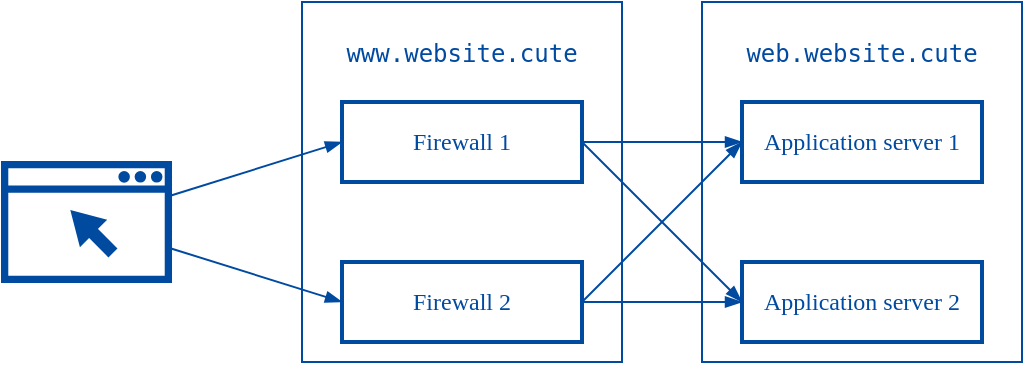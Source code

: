 <mxfile>
    <diagram id="IFcnutCuMSkecNjUkUuo" name="firewall1">
        <mxGraphModel dx="825" dy="620" grid="1" gridSize="10" guides="1" tooltips="1" connect="1" arrows="1" fold="1" page="1" pageScale="1" pageWidth="827" pageHeight="1169" math="0" shadow="0">
            <root>
                <mxCell id="0"/>
                <mxCell id="1" parent="0"/>
                <mxCell id="8" value="&lt;pre&gt;www.website.cute&lt;/pre&gt;" style="rounded=0;whiteSpace=wrap;html=1;strokeWidth=1;fillColor=none;align=center;verticalAlign=top;strokeColor=#004aa0;fontColor=#004AA0;" parent="1" vertex="1">
                    <mxGeometry x="300" y="70" width="160" height="180" as="geometry"/>
                </mxCell>
                <mxCell id="11" value="&lt;pre&gt;web.website.cute&lt;/pre&gt;" style="rounded=0;whiteSpace=wrap;html=1;strokeWidth=1;fillColor=none;align=center;verticalAlign=top;strokeColor=#004aa0;fontColor=#004AA0;glass=0;sketch=0;" parent="1" vertex="1">
                    <mxGeometry x="500" y="70" width="160" height="180" as="geometry"/>
                </mxCell>
                <mxCell id="2" value="Firewall 1" style="rounded=0;whiteSpace=wrap;html=1;strokeWidth=2;strokeColor=#004aa0;fontColor=#004AA0;fontFamily=Gill Sans;" parent="1" vertex="1">
                    <mxGeometry x="320" y="120" width="120" height="40" as="geometry"/>
                </mxCell>
                <mxCell id="3" value="Firewall 2" style="rounded=0;whiteSpace=wrap;html=1;strokeWidth=2;strokeColor=#004aa0;fontColor=#004AA0;fontFamily=Gill Sans;" parent="1" vertex="1">
                    <mxGeometry x="320" y="200" width="120" height="40" as="geometry"/>
                </mxCell>
                <mxCell id="4" value="Application server 1" style="rounded=0;whiteSpace=wrap;html=1;strokeWidth=2;strokeColor=#004AA0;fontColor=#004AA0;fontFamily=Gill Sans;" parent="1" vertex="1">
                    <mxGeometry x="520" y="120" width="120" height="40" as="geometry"/>
                </mxCell>
                <mxCell id="5" value="Application server 2" style="rounded=0;whiteSpace=wrap;html=1;strokeWidth=2;strokeColor=#004AA0;fontColor=#004AA0;fontFamily=Gill Sans;" parent="1" vertex="1">
                    <mxGeometry x="520" y="200" width="120" height="40" as="geometry"/>
                </mxCell>
                <mxCell id="7" value="" style="pointerEvents=1;shadow=0;dashed=0;html=1;aspect=fixed;labelPosition=center;verticalLabelPosition=bottom;verticalAlign=top;align=center;outlineConnect=0;shape=mxgraph.vvd.web_browser;strokeColor=#004AA0;fontColor=#004AA0;fillColor=#004AA0;" parent="1" vertex="1">
                    <mxGeometry x="150" y="150" width="84.51" height="60" as="geometry"/>
                </mxCell>
                <mxCell id="12" value="" style="endArrow=blockThin;html=1;entryX=0;entryY=0.5;entryDx=0;entryDy=0;rounded=0;endFill=1;strokeColor=#004AA0;" parent="1" source="7" target="2" edge="1">
                    <mxGeometry width="50" height="50" relative="1" as="geometry">
                        <mxPoint x="60" y="420" as="sourcePoint"/>
                        <mxPoint x="180" y="270" as="targetPoint"/>
                    </mxGeometry>
                </mxCell>
                <mxCell id="13" value="" style="endArrow=blockThin;html=1;entryX=0;entryY=0.5;entryDx=0;entryDy=0;rounded=0;endFill=1;strokeColor=#004AA0;" parent="1" source="7" target="3" edge="1">
                    <mxGeometry width="50" height="50" relative="1" as="geometry">
                        <mxPoint x="174.51" y="181.453" as="sourcePoint"/>
                        <mxPoint x="330" y="150" as="targetPoint"/>
                    </mxGeometry>
                </mxCell>
                <mxCell id="14" value="" style="endArrow=blockThin;html=1;entryX=0;entryY=0.5;entryDx=0;entryDy=0;rounded=0;endFill=1;strokeColor=#004AA0;" parent="1" source="2" target="4" edge="1">
                    <mxGeometry width="50" height="50" relative="1" as="geometry">
                        <mxPoint x="174.51" y="198.547" as="sourcePoint"/>
                        <mxPoint x="330" y="230" as="targetPoint"/>
                    </mxGeometry>
                </mxCell>
                <mxCell id="15" value="" style="endArrow=blockThin;html=1;entryX=0;entryY=0.5;entryDx=0;entryDy=0;exitX=1;exitY=0.5;exitDx=0;exitDy=0;rounded=0;endFill=1;strokeColor=#004AA0;" parent="1" source="3" target="5" edge="1">
                    <mxGeometry width="50" height="50" relative="1" as="geometry">
                        <mxPoint x="450" y="150" as="sourcePoint"/>
                        <mxPoint x="530" y="150" as="targetPoint"/>
                    </mxGeometry>
                </mxCell>
                <mxCell id="16" value="" style="endArrow=blockThin;html=1;entryX=0;entryY=0.5;entryDx=0;entryDy=0;exitX=1;exitY=0.5;exitDx=0;exitDy=0;rounded=0;endFill=1;strokeColor=#004AA0;" parent="1" source="3" target="4" edge="1">
                    <mxGeometry width="50" height="50" relative="1" as="geometry">
                        <mxPoint x="450" y="230" as="sourcePoint"/>
                        <mxPoint x="530" y="230" as="targetPoint"/>
                    </mxGeometry>
                </mxCell>
                <mxCell id="17" value="" style="endArrow=blockThin;html=1;entryX=0;entryY=0.5;entryDx=0;entryDy=0;exitX=1;exitY=0.5;exitDx=0;exitDy=0;rounded=0;endFill=1;strokeColor=#004AA0;" parent="1" source="2" target="5" edge="1">
                    <mxGeometry width="50" height="50" relative="1" as="geometry">
                        <mxPoint x="450" y="230" as="sourcePoint"/>
                        <mxPoint x="530" y="150" as="targetPoint"/>
                    </mxGeometry>
                </mxCell>
                <mxCell id="N3HOGYaTB-KsF7eIuMCR-17" style="edgeStyle=orthogonalEdgeStyle;rounded=0;orthogonalLoop=1;jettySize=auto;html=1;exitX=0.5;exitY=1;exitDx=0;exitDy=0;" edge="1" parent="1" source="11" target="11">
                    <mxGeometry relative="1" as="geometry"/>
                </mxCell>
            </root>
        </mxGraphModel>
    </diagram>
    <diagram id="IxVV-oUCipvnMBo26BJ-" name="firewall2">
        <mxGraphModel dx="701" dy="527" grid="1" gridSize="10" guides="1" tooltips="1" connect="1" arrows="1" fold="1" page="1" pageScale="1" pageWidth="827" pageHeight="1169" math="0" shadow="0">
            <root>
                <mxCell id="syzZmw7OrBITDXNh8qp6-0"/>
                <mxCell id="syzZmw7OrBITDXNh8qp6-1" parent="syzZmw7OrBITDXNh8qp6-0"/>
                <mxCell id="syzZmw7OrBITDXNh8qp6-2" value="&lt;p style=&quot;line-height: 100%&quot;&gt;&lt;/p&gt;&lt;pre style=&quot;line-height: 130%&quot;&gt;www.website.cute&lt;br/&gt;secret.website.cute&lt;/pre&gt;&lt;p&gt;&lt;/p&gt;" style="rounded=0;whiteSpace=wrap;html=1;strokeWidth=1;fillColor=none;align=center;verticalAlign=top;strokeColor=#004aa0;fontColor=#004AA0;" parent="syzZmw7OrBITDXNh8qp6-1" vertex="1">
                    <mxGeometry x="300" y="50" width="160" height="200" as="geometry"/>
                </mxCell>
                <mxCell id="syzZmw7OrBITDXNh8qp6-3" value="&lt;pre&gt;web.website.cute&lt;/pre&gt;" style="rounded=0;whiteSpace=wrap;html=1;strokeWidth=1;fillColor=none;align=center;verticalAlign=top;strokeColor=#004aa0;fontColor=#004AA0;glass=0;sketch=0;" parent="syzZmw7OrBITDXNh8qp6-1" vertex="1">
                    <mxGeometry x="500" y="50" width="160" height="200" as="geometry"/>
                </mxCell>
                <mxCell id="syzZmw7OrBITDXNh8qp6-4" value="Firewall 1" style="rounded=0;whiteSpace=wrap;html=1;strokeWidth=2;strokeColor=#004aa0;fontColor=#004AA0;fontFamily=Gill Sans;" parent="syzZmw7OrBITDXNh8qp6-1" vertex="1">
                    <mxGeometry x="320" y="120" width="120" height="40" as="geometry"/>
                </mxCell>
                <mxCell id="syzZmw7OrBITDXNh8qp6-5" value="Firewall 2" style="rounded=0;whiteSpace=wrap;html=1;strokeWidth=2;strokeColor=#004aa0;fontColor=#004AA0;fontFamily=Gill Sans;" parent="syzZmw7OrBITDXNh8qp6-1" vertex="1">
                    <mxGeometry x="320" y="200" width="120" height="40" as="geometry"/>
                </mxCell>
                <mxCell id="syzZmw7OrBITDXNh8qp6-6" value="Application server 1" style="rounded=0;whiteSpace=wrap;html=1;strokeWidth=2;strokeColor=#004AA0;fontColor=#004AA0;fontFamily=Gill Sans;" parent="syzZmw7OrBITDXNh8qp6-1" vertex="1">
                    <mxGeometry x="520" y="120" width="120" height="40" as="geometry"/>
                </mxCell>
                <mxCell id="syzZmw7OrBITDXNh8qp6-7" value="Application server 2" style="rounded=0;whiteSpace=wrap;html=1;strokeWidth=2;strokeColor=#004AA0;fontColor=#004AA0;fontFamily=Gill Sans;" parent="syzZmw7OrBITDXNh8qp6-1" vertex="1">
                    <mxGeometry x="520" y="200" width="120" height="40" as="geometry"/>
                </mxCell>
                <mxCell id="syzZmw7OrBITDXNh8qp6-8" value="" style="pointerEvents=1;shadow=0;dashed=0;html=1;aspect=fixed;labelPosition=center;verticalLabelPosition=bottom;verticalAlign=top;align=center;outlineConnect=0;shape=mxgraph.vvd.web_browser;strokeColor=#004AA0;fontColor=#004AA0;fillColor=#004AA0;" parent="syzZmw7OrBITDXNh8qp6-1" vertex="1">
                    <mxGeometry x="150" y="150" width="84.51" height="60" as="geometry"/>
                </mxCell>
                <mxCell id="syzZmw7OrBITDXNh8qp6-9" value="" style="endArrow=blockThin;html=1;entryX=0;entryY=0.5;entryDx=0;entryDy=0;rounded=0;endFill=1;strokeColor=#004AA0;" parent="syzZmw7OrBITDXNh8qp6-1" source="syzZmw7OrBITDXNh8qp6-8" target="syzZmw7OrBITDXNh8qp6-4" edge="1">
                    <mxGeometry width="50" height="50" relative="1" as="geometry">
                        <mxPoint x="60" y="420" as="sourcePoint"/>
                        <mxPoint x="180" y="270" as="targetPoint"/>
                    </mxGeometry>
                </mxCell>
                <mxCell id="syzZmw7OrBITDXNh8qp6-10" value="" style="endArrow=blockThin;html=1;entryX=0;entryY=0.5;entryDx=0;entryDy=0;rounded=0;endFill=1;strokeColor=#004AA0;" parent="syzZmw7OrBITDXNh8qp6-1" source="syzZmw7OrBITDXNh8qp6-8" target="syzZmw7OrBITDXNh8qp6-5" edge="1">
                    <mxGeometry width="50" height="50" relative="1" as="geometry">
                        <mxPoint x="174.51" y="181.453" as="sourcePoint"/>
                        <mxPoint x="330" y="150" as="targetPoint"/>
                    </mxGeometry>
                </mxCell>
                <mxCell id="syzZmw7OrBITDXNh8qp6-11" value="" style="endArrow=blockThin;html=1;entryX=0;entryY=0.5;entryDx=0;entryDy=0;rounded=0;endFill=1;strokeColor=#004AA0;" parent="syzZmw7OrBITDXNh8qp6-1" source="syzZmw7OrBITDXNh8qp6-4" target="syzZmw7OrBITDXNh8qp6-6" edge="1">
                    <mxGeometry width="50" height="50" relative="1" as="geometry">
                        <mxPoint x="174.51" y="198.547" as="sourcePoint"/>
                        <mxPoint x="330" y="230" as="targetPoint"/>
                    </mxGeometry>
                </mxCell>
                <mxCell id="syzZmw7OrBITDXNh8qp6-12" value="" style="endArrow=blockThin;html=1;entryX=0;entryY=0.5;entryDx=0;entryDy=0;exitX=1;exitY=0.5;exitDx=0;exitDy=0;rounded=0;endFill=1;strokeColor=#004AA0;" parent="syzZmw7OrBITDXNh8qp6-1" source="syzZmw7OrBITDXNh8qp6-5" target="syzZmw7OrBITDXNh8qp6-7" edge="1">
                    <mxGeometry width="50" height="50" relative="1" as="geometry">
                        <mxPoint x="450" y="150" as="sourcePoint"/>
                        <mxPoint x="530" y="150" as="targetPoint"/>
                    </mxGeometry>
                </mxCell>
                <mxCell id="syzZmw7OrBITDXNh8qp6-13" value="" style="endArrow=blockThin;html=1;entryX=0;entryY=0.5;entryDx=0;entryDy=0;exitX=1;exitY=0.5;exitDx=0;exitDy=0;rounded=0;endFill=1;strokeColor=#004AA0;" parent="syzZmw7OrBITDXNh8qp6-1" source="syzZmw7OrBITDXNh8qp6-5" target="syzZmw7OrBITDXNh8qp6-6" edge="1">
                    <mxGeometry width="50" height="50" relative="1" as="geometry">
                        <mxPoint x="450" y="230" as="sourcePoint"/>
                        <mxPoint x="530" y="230" as="targetPoint"/>
                    </mxGeometry>
                </mxCell>
                <mxCell id="syzZmw7OrBITDXNh8qp6-14" value="" style="endArrow=blockThin;html=1;entryX=0;entryY=0.5;entryDx=0;entryDy=0;exitX=1;exitY=0.5;exitDx=0;exitDy=0;rounded=0;endFill=1;strokeColor=#004AA0;" parent="syzZmw7OrBITDXNh8qp6-1" source="syzZmw7OrBITDXNh8qp6-4" target="syzZmw7OrBITDXNh8qp6-7" edge="1">
                    <mxGeometry width="50" height="50" relative="1" as="geometry">
                        <mxPoint x="450" y="230" as="sourcePoint"/>
                        <mxPoint x="530" y="150" as="targetPoint"/>
                    </mxGeometry>
                </mxCell>
            </root>
        </mxGraphModel>
    </diagram>
    <diagram id="VIH7O2_xU5Ny8q3sxcRD" name="hasura1">
        <mxGraphModel dx="701" dy="527" grid="1" gridSize="10" guides="1" tooltips="1" connect="1" arrows="1" fold="1" page="1" pageScale="1" pageWidth="827" pageHeight="1169" math="0" shadow="0">
            <root>
                <mxCell id="la7oT1S5hTj8Biv45WzN-0"/>
                <mxCell id="la7oT1S5hTj8Biv45WzN-1" parent="la7oT1S5hTj8Biv45WzN-0"/>
                <mxCell id="la7oT1S5hTj8Biv45WzN-2" value="&lt;pre&gt;api.website.cute&lt;/pre&gt;" style="rounded=0;whiteSpace=wrap;html=1;strokeWidth=1;fillColor=none;align=center;verticalAlign=top;strokeColor=#004aa0;fontColor=#004AA0;" vertex="1" parent="la7oT1S5hTj8Biv45WzN-1">
                    <mxGeometry x="300" y="70" width="160" height="200" as="geometry"/>
                </mxCell>
                <mxCell id="la7oT1S5hTj8Biv45WzN-3" value="&lt;pre&gt;auth.website.cute&lt;/pre&gt;" style="rounded=0;whiteSpace=wrap;html=1;strokeWidth=1;fillColor=none;align=center;verticalAlign=top;strokeColor=#004aa0;fontColor=#004AA0;glass=0;sketch=0;" vertex="1" parent="la7oT1S5hTj8Biv45WzN-1">
                    <mxGeometry x="500" y="70" width="160" height="200" as="geometry"/>
                </mxCell>
                <mxCell id="la7oT1S5hTj8Biv45WzN-4" value="Hasura" style="rounded=0;whiteSpace=wrap;html=1;strokeWidth=2;strokeColor=#004aa0;fontColor=#004AA0;fontFamily=Gill Sans;" vertex="1" parent="la7oT1S5hTj8Biv45WzN-1">
                    <mxGeometry x="320" y="120" width="120" height="40" as="geometry"/>
                </mxCell>
                <mxCell id="la7oT1S5hTj8Biv45WzN-6" value="Authentication server" style="rounded=0;whiteSpace=wrap;html=1;strokeWidth=2;strokeColor=#004AA0;fontColor=#004AA0;fontFamily=Gill Sans;" vertex="1" parent="la7oT1S5hTj8Biv45WzN-1">
                    <mxGeometry x="520" y="120" width="120" height="40" as="geometry"/>
                </mxCell>
                <mxCell id="la7oT1S5hTj8Biv45WzN-9" value="" style="endArrow=blockThin;html=1;entryX=0;entryY=0.5;entryDx=0;entryDy=0;rounded=0;endFill=1;strokeColor=#004AA0;exitX=1;exitY=0.5;exitDx=0;exitDy=0;" edge="1" parent="la7oT1S5hTj8Biv45WzN-1" source="la7oT1S5hTj8Biv45WzN-15" target="la7oT1S5hTj8Biv45WzN-4">
                    <mxGeometry width="50" height="50" relative="1" as="geometry">
                        <mxPoint x="234.51" y="166.769" as="sourcePoint"/>
                        <mxPoint x="180" y="270" as="targetPoint"/>
                    </mxGeometry>
                </mxCell>
                <mxCell id="la7oT1S5hTj8Biv45WzN-11" value="" style="endArrow=blockThin;html=1;entryX=0;entryY=0.5;entryDx=0;entryDy=0;rounded=0;endFill=1;strokeColor=#004AA0;" edge="1" parent="la7oT1S5hTj8Biv45WzN-1" source="la7oT1S5hTj8Biv45WzN-4" target="la7oT1S5hTj8Biv45WzN-6">
                    <mxGeometry width="50" height="50" relative="1" as="geometry">
                        <mxPoint x="174.51" y="198.547" as="sourcePoint"/>
                        <mxPoint x="330" y="230" as="targetPoint"/>
                    </mxGeometry>
                </mxCell>
                <mxCell id="la7oT1S5hTj8Biv45WzN-15" value="Client application" style="rounded=0;whiteSpace=wrap;html=1;strokeWidth=2;strokeColor=#004aa0;fontColor=#004AA0;fontFamily=Gill Sans;" vertex="1" parent="la7oT1S5hTj8Biv45WzN-1">
                    <mxGeometry x="120" y="120" width="120" height="40" as="geometry"/>
                </mxCell>
                <mxCell id="UA6qKuBJCHB0K8qu8ZeL-0" value="" style="shape=cylinder3;whiteSpace=wrap;html=1;boundedLbl=1;backgroundOutline=1;size=15;strokeColor=#004AA0;strokeWidth=2;" vertex="1" parent="la7oT1S5hTj8Biv45WzN-1">
                    <mxGeometry x="350" y="180" width="60" height="80" as="geometry"/>
                </mxCell>
                <mxCell id="UA6qKuBJCHB0K8qu8ZeL-1" value="" style="endArrow=blockThin;html=1;entryX=0.5;entryY=0;entryDx=0;entryDy=0;rounded=0;endFill=1;strokeColor=#004AA0;entryPerimeter=0;exitX=0.5;exitY=1;exitDx=0;exitDy=0;" edge="1" parent="la7oT1S5hTj8Biv45WzN-1" source="la7oT1S5hTj8Biv45WzN-4" target="UA6qKuBJCHB0K8qu8ZeL-0">
                    <mxGeometry width="50" height="50" relative="1" as="geometry">
                        <mxPoint x="450" y="150" as="sourcePoint"/>
                        <mxPoint x="530" y="150" as="targetPoint"/>
                    </mxGeometry>
                </mxCell>
            </root>
        </mxGraphModel>
    </diagram>
    <diagram id="Bg3CA54Bpc22vC7m98Ek" name="hasura2">
        <mxGraphModel dx="701" dy="527" grid="1" gridSize="10" guides="1" tooltips="1" connect="1" arrows="1" fold="1" page="1" pageScale="1" pageWidth="827" pageHeight="1169" math="0" shadow="0">
            <root>
                <mxCell id="btsu35YO0N-t-xml7hfH-0"/>
                <mxCell id="btsu35YO0N-t-xml7hfH-1" parent="btsu35YO0N-t-xml7hfH-0"/>
                <mxCell id="-CSoxAMUtpbUqrfiGJrA-0" value="&lt;pre&gt;pub-api.website.cute&lt;br&gt;priv-api.website.cute&lt;/pre&gt;" style="rounded=0;whiteSpace=wrap;html=1;strokeWidth=1;fillColor=none;align=center;verticalAlign=top;strokeColor=#004aa0;fontColor=#004AA0;" vertex="1" parent="btsu35YO0N-t-xml7hfH-1">
                    <mxGeometry x="300" y="50" width="160" height="220" as="geometry"/>
                </mxCell>
                <mxCell id="-CSoxAMUtpbUqrfiGJrA-1" value="&lt;pre&gt;auth.website.cute&lt;/pre&gt;" style="rounded=0;whiteSpace=wrap;html=1;strokeWidth=1;fillColor=none;align=center;verticalAlign=top;strokeColor=#004aa0;fontColor=#004AA0;glass=0;sketch=0;" vertex="1" parent="btsu35YO0N-t-xml7hfH-1">
                    <mxGeometry x="500" y="70" width="160" height="200" as="geometry"/>
                </mxCell>
                <mxCell id="-CSoxAMUtpbUqrfiGJrA-2" value="Hasura" style="rounded=0;whiteSpace=wrap;html=1;strokeWidth=2;strokeColor=#004aa0;fontColor=#004AA0;fontFamily=Gill Sans;" vertex="1" parent="btsu35YO0N-t-xml7hfH-1">
                    <mxGeometry x="320" y="120" width="120" height="40" as="geometry"/>
                </mxCell>
                <mxCell id="-CSoxAMUtpbUqrfiGJrA-3" value="Authentication server" style="rounded=0;whiteSpace=wrap;html=1;strokeWidth=2;strokeColor=#004AA0;fontColor=#004AA0;fontFamily=Gill Sans;" vertex="1" parent="btsu35YO0N-t-xml7hfH-1">
                    <mxGeometry x="520" y="120" width="120" height="40" as="geometry"/>
                </mxCell>
                <mxCell id="-CSoxAMUtpbUqrfiGJrA-4" value="" style="endArrow=blockThin;html=1;entryX=0;entryY=0.5;entryDx=0;entryDy=0;rounded=0;endFill=1;strokeColor=#004AA0;exitX=1;exitY=0.5;exitDx=0;exitDy=0;" edge="1" parent="btsu35YO0N-t-xml7hfH-1" source="-CSoxAMUtpbUqrfiGJrA-6" target="-CSoxAMUtpbUqrfiGJrA-2">
                    <mxGeometry width="50" height="50" relative="1" as="geometry">
                        <mxPoint x="234.51" y="166.769" as="sourcePoint"/>
                        <mxPoint x="180" y="270" as="targetPoint"/>
                    </mxGeometry>
                </mxCell>
                <mxCell id="-CSoxAMUtpbUqrfiGJrA-5" value="" style="endArrow=blockThin;html=1;entryX=0;entryY=0.5;entryDx=0;entryDy=0;rounded=0;endFill=1;strokeColor=#004AA0;" edge="1" parent="btsu35YO0N-t-xml7hfH-1" source="-CSoxAMUtpbUqrfiGJrA-2" target="-CSoxAMUtpbUqrfiGJrA-3">
                    <mxGeometry width="50" height="50" relative="1" as="geometry">
                        <mxPoint x="174.51" y="198.547" as="sourcePoint"/>
                        <mxPoint x="330" y="230" as="targetPoint"/>
                    </mxGeometry>
                </mxCell>
                <mxCell id="-CSoxAMUtpbUqrfiGJrA-6" value="Client application" style="rounded=0;whiteSpace=wrap;html=1;strokeWidth=2;strokeColor=#004aa0;fontColor=#004AA0;fontFamily=Gill Sans;" vertex="1" parent="btsu35YO0N-t-xml7hfH-1">
                    <mxGeometry x="120" y="120" width="120" height="40" as="geometry"/>
                </mxCell>
                <mxCell id="-CSoxAMUtpbUqrfiGJrA-7" value="" style="shape=cylinder3;whiteSpace=wrap;html=1;boundedLbl=1;backgroundOutline=1;size=15;strokeColor=#004AA0;strokeWidth=2;" vertex="1" parent="btsu35YO0N-t-xml7hfH-1">
                    <mxGeometry x="350" y="180" width="60" height="80" as="geometry"/>
                </mxCell>
                <mxCell id="-CSoxAMUtpbUqrfiGJrA-8" value="" style="endArrow=blockThin;html=1;entryX=0.5;entryY=0;entryDx=0;entryDy=0;rounded=0;endFill=1;strokeColor=#004AA0;entryPerimeter=0;exitX=0.5;exitY=1;exitDx=0;exitDy=0;" edge="1" parent="btsu35YO0N-t-xml7hfH-1" source="-CSoxAMUtpbUqrfiGJrA-2" target="-CSoxAMUtpbUqrfiGJrA-7">
                    <mxGeometry width="50" height="50" relative="1" as="geometry">
                        <mxPoint x="450" y="150" as="sourcePoint"/>
                        <mxPoint x="530" y="150" as="targetPoint"/>
                    </mxGeometry>
                </mxCell>
            </root>
        </mxGraphModel>
    </diagram>
</mxfile>